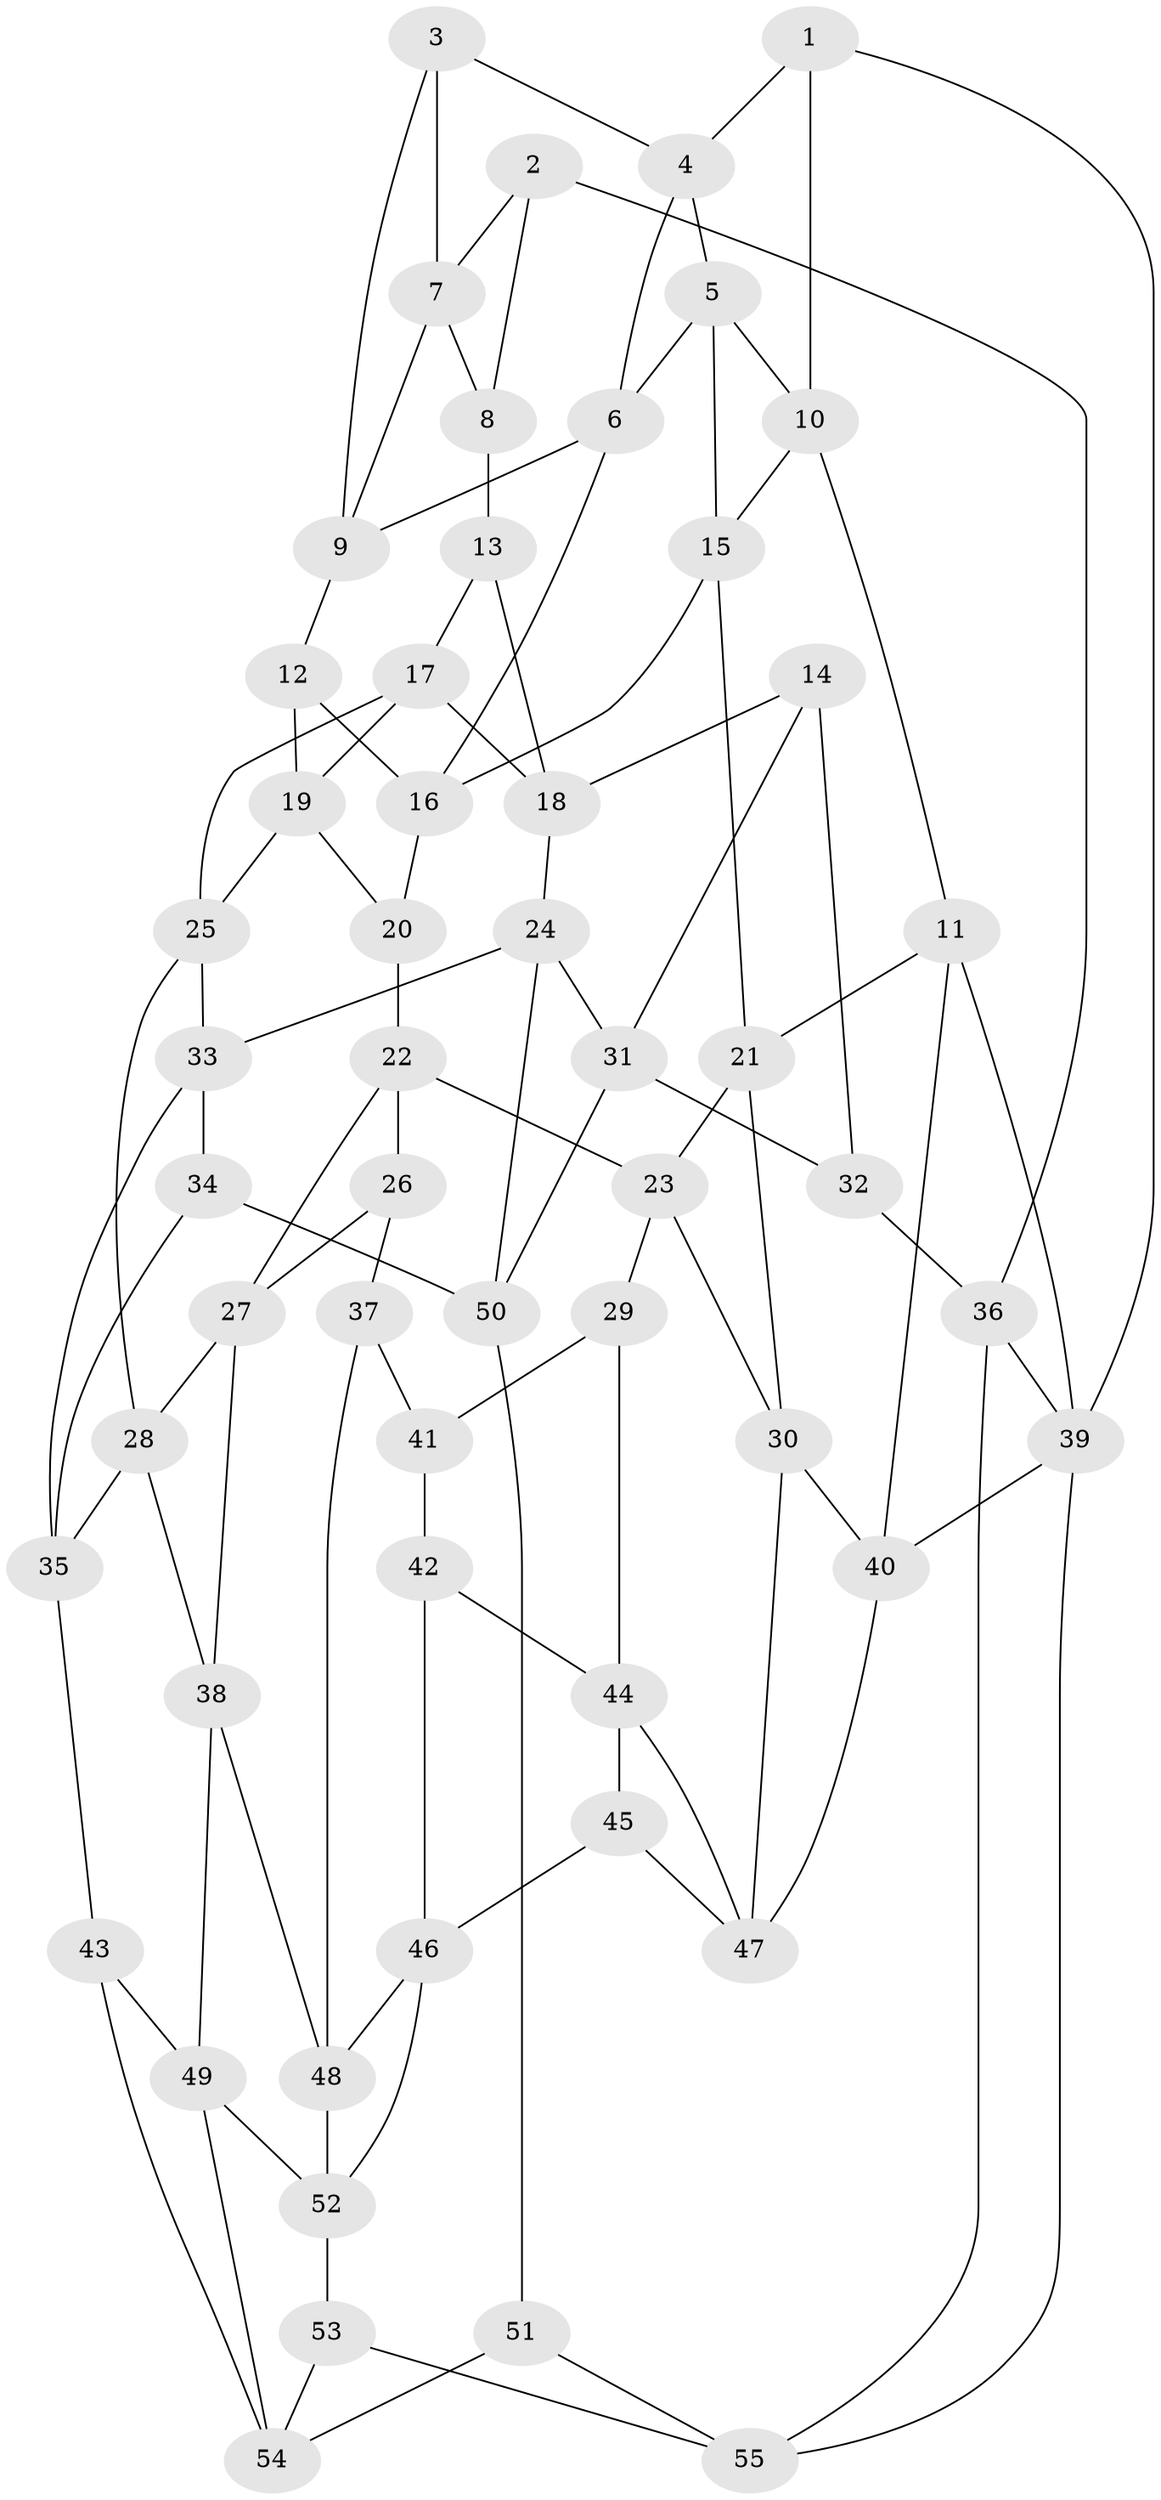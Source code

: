// original degree distribution, {3: 0.01818181818181818, 4: 0.21818181818181817, 5: 0.5636363636363636, 6: 0.2}
// Generated by graph-tools (version 1.1) at 2025/38/03/04/25 23:38:32]
// undirected, 55 vertices, 101 edges
graph export_dot {
  node [color=gray90,style=filled];
  1;
  2;
  3;
  4;
  5;
  6;
  7;
  8;
  9;
  10;
  11;
  12;
  13;
  14;
  15;
  16;
  17;
  18;
  19;
  20;
  21;
  22;
  23;
  24;
  25;
  26;
  27;
  28;
  29;
  30;
  31;
  32;
  33;
  34;
  35;
  36;
  37;
  38;
  39;
  40;
  41;
  42;
  43;
  44;
  45;
  46;
  47;
  48;
  49;
  50;
  51;
  52;
  53;
  54;
  55;
  1 -- 4 [weight=1.0];
  1 -- 10 [weight=1.0];
  1 -- 39 [weight=1.0];
  2 -- 7 [weight=1.0];
  2 -- 8 [weight=1.0];
  2 -- 36 [weight=1.0];
  3 -- 4 [weight=1.0];
  3 -- 7 [weight=1.0];
  3 -- 9 [weight=1.0];
  4 -- 5 [weight=1.0];
  4 -- 6 [weight=1.0];
  5 -- 6 [weight=1.0];
  5 -- 10 [weight=1.0];
  5 -- 15 [weight=1.0];
  6 -- 9 [weight=1.0];
  6 -- 16 [weight=1.0];
  7 -- 8 [weight=1.0];
  7 -- 9 [weight=1.0];
  8 -- 13 [weight=2.0];
  9 -- 12 [weight=1.0];
  10 -- 11 [weight=1.0];
  10 -- 15 [weight=1.0];
  11 -- 21 [weight=1.0];
  11 -- 39 [weight=1.0];
  11 -- 40 [weight=1.0];
  12 -- 16 [weight=1.0];
  12 -- 19 [weight=1.0];
  13 -- 17 [weight=1.0];
  13 -- 18 [weight=1.0];
  14 -- 18 [weight=1.0];
  14 -- 31 [weight=1.0];
  14 -- 32 [weight=1.0];
  15 -- 16 [weight=1.0];
  15 -- 21 [weight=1.0];
  16 -- 20 [weight=1.0];
  17 -- 18 [weight=1.0];
  17 -- 19 [weight=1.0];
  17 -- 25 [weight=1.0];
  18 -- 24 [weight=1.0];
  19 -- 20 [weight=1.0];
  19 -- 25 [weight=1.0];
  20 -- 22 [weight=1.0];
  21 -- 23 [weight=1.0];
  21 -- 30 [weight=1.0];
  22 -- 23 [weight=1.0];
  22 -- 26 [weight=1.0];
  22 -- 27 [weight=1.0];
  23 -- 29 [weight=1.0];
  23 -- 30 [weight=1.0];
  24 -- 31 [weight=1.0];
  24 -- 33 [weight=1.0];
  24 -- 50 [weight=1.0];
  25 -- 28 [weight=1.0];
  25 -- 33 [weight=1.0];
  26 -- 27 [weight=1.0];
  26 -- 37 [weight=1.0];
  27 -- 28 [weight=1.0];
  27 -- 38 [weight=1.0];
  28 -- 35 [weight=1.0];
  28 -- 38 [weight=1.0];
  29 -- 41 [weight=1.0];
  29 -- 44 [weight=1.0];
  30 -- 40 [weight=1.0];
  30 -- 47 [weight=1.0];
  31 -- 32 [weight=1.0];
  31 -- 50 [weight=1.0];
  32 -- 36 [weight=2.0];
  33 -- 34 [weight=1.0];
  33 -- 35 [weight=1.0];
  34 -- 35 [weight=1.0];
  34 -- 50 [weight=1.0];
  35 -- 43 [weight=1.0];
  36 -- 39 [weight=2.0];
  36 -- 55 [weight=1.0];
  37 -- 41 [weight=2.0];
  37 -- 48 [weight=1.0];
  38 -- 48 [weight=1.0];
  38 -- 49 [weight=1.0];
  39 -- 40 [weight=1.0];
  39 -- 55 [weight=1.0];
  40 -- 47 [weight=1.0];
  41 -- 42 [weight=1.0];
  42 -- 44 [weight=1.0];
  42 -- 46 [weight=1.0];
  43 -- 49 [weight=1.0];
  43 -- 54 [weight=1.0];
  44 -- 45 [weight=1.0];
  44 -- 47 [weight=1.0];
  45 -- 46 [weight=1.0];
  45 -- 47 [weight=1.0];
  46 -- 48 [weight=1.0];
  46 -- 52 [weight=1.0];
  48 -- 52 [weight=1.0];
  49 -- 52 [weight=1.0];
  49 -- 54 [weight=1.0];
  50 -- 51 [weight=1.0];
  51 -- 54 [weight=1.0];
  51 -- 55 [weight=1.0];
  52 -- 53 [weight=1.0];
  53 -- 54 [weight=1.0];
  53 -- 55 [weight=1.0];
}
